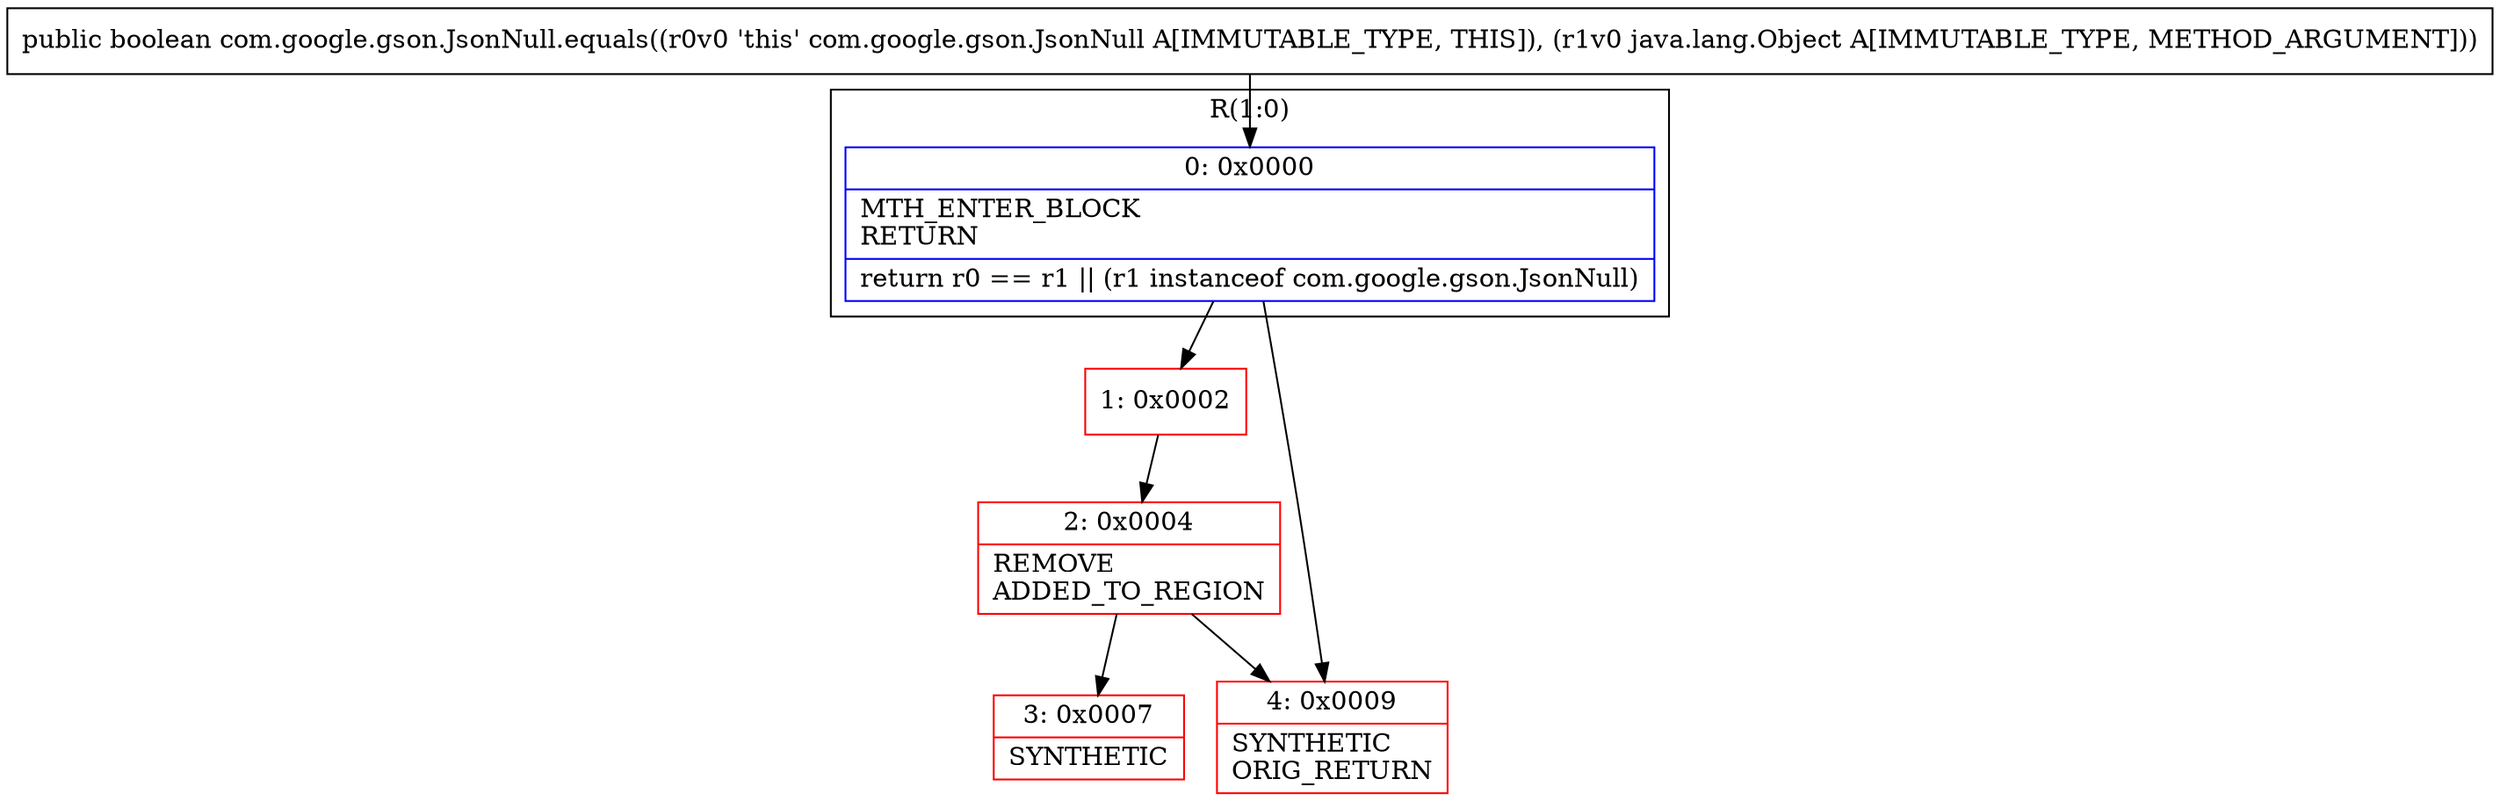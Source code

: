 digraph "CFG forcom.google.gson.JsonNull.equals(Ljava\/lang\/Object;)Z" {
subgraph cluster_Region_1518433765 {
label = "R(1:0)";
node [shape=record,color=blue];
Node_0 [shape=record,label="{0\:\ 0x0000|MTH_ENTER_BLOCK\lRETURN\l|return r0 == r1 \|\| (r1 instanceof com.google.gson.JsonNull)\l}"];
}
Node_1 [shape=record,color=red,label="{1\:\ 0x0002}"];
Node_2 [shape=record,color=red,label="{2\:\ 0x0004|REMOVE\lADDED_TO_REGION\l}"];
Node_3 [shape=record,color=red,label="{3\:\ 0x0007|SYNTHETIC\l}"];
Node_4 [shape=record,color=red,label="{4\:\ 0x0009|SYNTHETIC\lORIG_RETURN\l}"];
MethodNode[shape=record,label="{public boolean com.google.gson.JsonNull.equals((r0v0 'this' com.google.gson.JsonNull A[IMMUTABLE_TYPE, THIS]), (r1v0 java.lang.Object A[IMMUTABLE_TYPE, METHOD_ARGUMENT])) }"];
MethodNode -> Node_0;
Node_0 -> Node_1;
Node_0 -> Node_4;
Node_1 -> Node_2;
Node_2 -> Node_3;
Node_2 -> Node_4;
}

